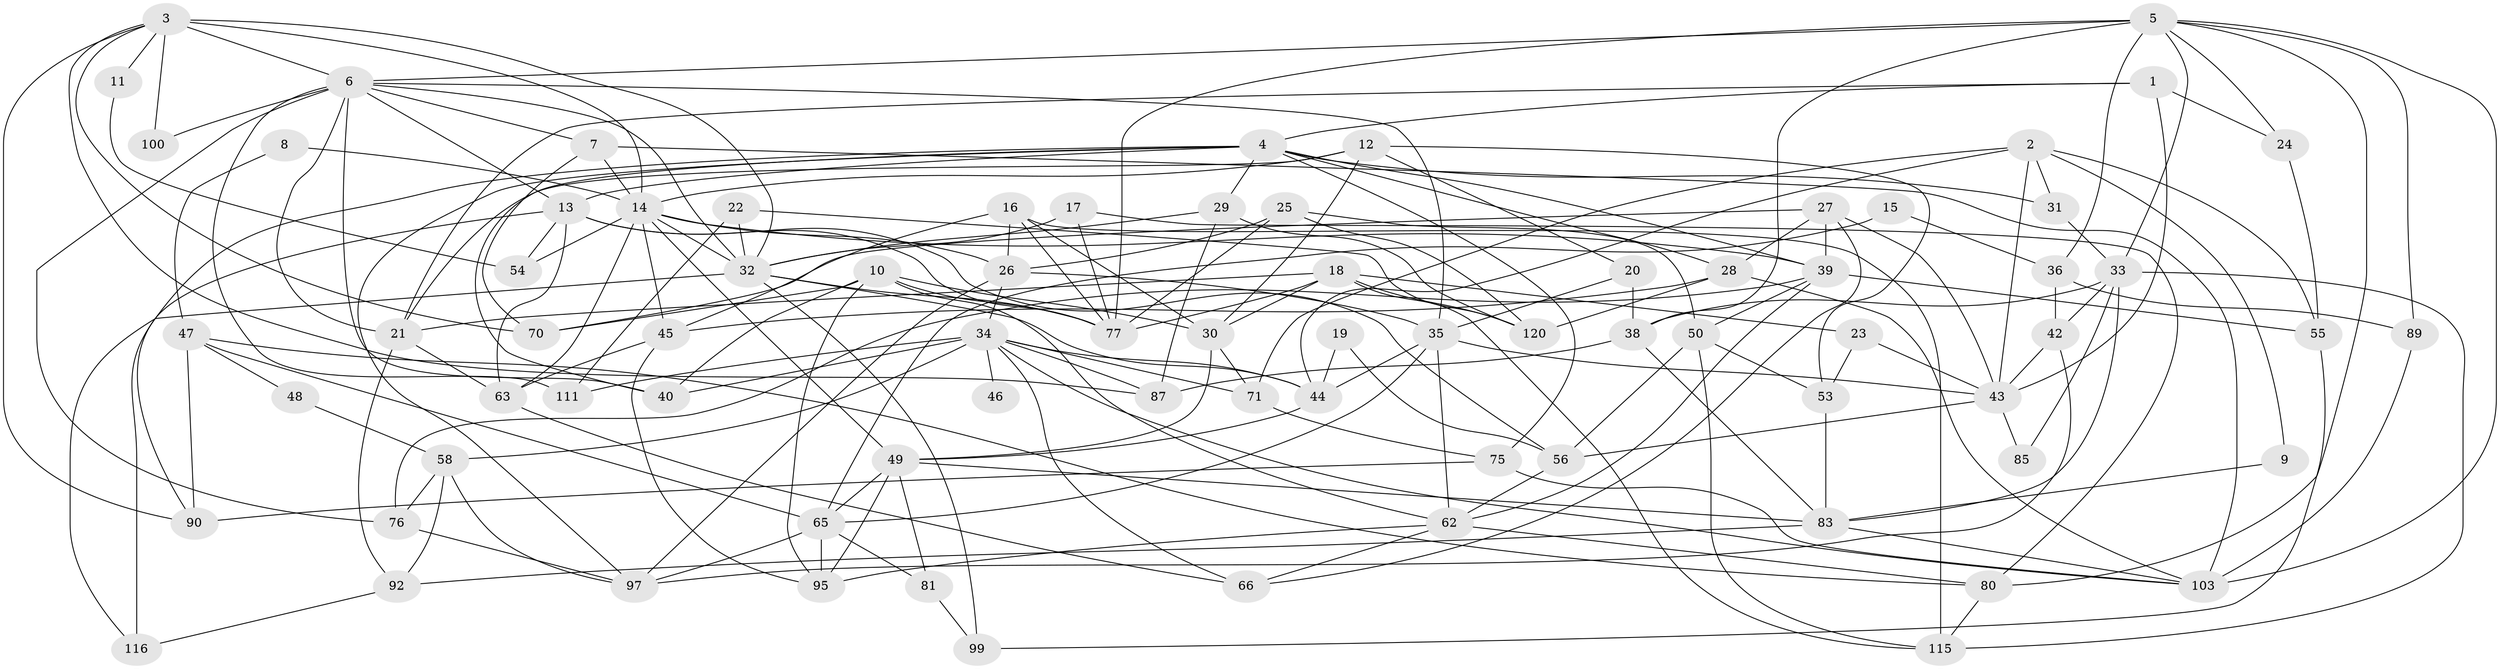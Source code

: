 // original degree distribution, {4: 0.3114754098360656, 6: 0.06557377049180328, 8: 0.02459016393442623, 7: 0.03278688524590164, 2: 0.1557377049180328, 3: 0.22950819672131148, 5: 0.1721311475409836, 9: 0.00819672131147541}
// Generated by graph-tools (version 1.1) at 2025/11/02/27/25 16:11:19]
// undirected, 79 vertices, 196 edges
graph export_dot {
graph [start="1"]
  node [color=gray90,style=filled];
  1;
  2 [super="+37"];
  3 [super="+105"];
  4 [super="+69"];
  5 [super="+41"];
  6 [super="+59"];
  7;
  8;
  9;
  10 [super="+61"];
  11;
  12 [super="+73"];
  13 [super="+64"];
  14 [super="+107"];
  15;
  16 [super="+60"];
  17;
  18 [super="+96"];
  19;
  20;
  21 [super="+52"];
  22 [super="+110"];
  23 [super="+72"];
  24;
  25;
  26 [super="+88"];
  27;
  28 [super="+112"];
  29 [super="+57"];
  30 [super="+101"];
  31;
  32 [super="+51"];
  33 [super="+121"];
  34 [super="+108"];
  35 [super="+82"];
  36;
  38 [super="+91"];
  39 [super="+86"];
  40;
  42;
  43 [super="+106"];
  44 [super="+68"];
  45 [super="+79"];
  46;
  47 [super="+74"];
  48;
  49 [super="+78"];
  50 [super="+104"];
  53;
  54;
  55 [super="+102"];
  56 [super="+118"];
  58 [super="+67"];
  62 [super="+119"];
  63;
  65 [super="+98"];
  66;
  70 [super="+113"];
  71;
  75 [super="+84"];
  76;
  77 [super="+114"];
  80 [super="+94"];
  81;
  83 [super="+93"];
  85;
  87;
  89;
  90;
  92 [super="+117"];
  95 [super="+122"];
  97;
  99;
  100;
  103 [super="+109"];
  111;
  115;
  116;
  120;
  1 -- 43;
  1 -- 24;
  1 -- 4;
  1 -- 21;
  2 -- 71;
  2 -- 43;
  2 -- 44;
  2 -- 9;
  2 -- 55;
  2 -- 31;
  3 -- 87;
  3 -- 6 [weight=2];
  3 -- 11;
  3 -- 14;
  3 -- 70;
  3 -- 32;
  3 -- 100;
  3 -- 90;
  4 -- 39;
  4 -- 28;
  4 -- 31;
  4 -- 97;
  4 -- 116;
  4 -- 75;
  4 -- 29;
  4 -- 40;
  4 -- 13;
  5 -- 89;
  5 -- 24;
  5 -- 36;
  5 -- 38;
  5 -- 80;
  5 -- 6;
  5 -- 103;
  5 -- 77 [weight=2];
  5 -- 33;
  6 -- 7;
  6 -- 76;
  6 -- 100;
  6 -- 35;
  6 -- 21;
  6 -- 40;
  6 -- 13;
  6 -- 111;
  6 -- 32;
  7 -- 14;
  7 -- 70;
  7 -- 103;
  8 -- 14;
  8 -- 47;
  9 -- 83;
  10 -- 77;
  10 -- 95;
  10 -- 30;
  10 -- 40;
  10 -- 62;
  10 -- 70;
  11 -- 54;
  12 -- 14;
  12 -- 21;
  12 -- 53;
  12 -- 20;
  12 -- 30;
  13 -- 54;
  13 -- 63;
  13 -- 56;
  13 -- 90;
  13 -- 77;
  14 -- 49;
  14 -- 32;
  14 -- 39;
  14 -- 54;
  14 -- 63;
  14 -- 26;
  14 -- 45;
  15 -- 36;
  15 -- 65;
  16 -- 115;
  16 -- 26;
  16 -- 30;
  16 -- 45;
  16 -- 77;
  17 -- 77;
  17 -- 80;
  17 -- 32;
  18 -- 115;
  18 -- 120;
  18 -- 23;
  18 -- 77;
  18 -- 30;
  18 -- 21;
  19 -- 44;
  19 -- 56;
  20 -- 35;
  20 -- 38;
  21 -- 63;
  21 -- 92;
  22 -- 32;
  22 -- 120;
  22 -- 111;
  23 -- 53;
  23 -- 43;
  24 -- 55;
  25 -- 26;
  25 -- 120;
  25 -- 77;
  25 -- 50;
  26 -- 97;
  26 -- 35;
  26 -- 34;
  27 -- 66;
  27 -- 28;
  27 -- 39;
  27 -- 43;
  27 -- 70;
  28 -- 45;
  28 -- 120;
  28 -- 103;
  29 -- 120;
  29 -- 87;
  29 -- 32;
  30 -- 49;
  30 -- 71;
  31 -- 33;
  32 -- 99;
  32 -- 116;
  32 -- 44;
  32 -- 77;
  33 -- 83;
  33 -- 42;
  33 -- 85;
  33 -- 115;
  33 -- 38;
  34 -- 40;
  34 -- 44;
  34 -- 46 [weight=2];
  34 -- 66;
  34 -- 111;
  34 -- 58;
  34 -- 87;
  34 -- 71;
  34 -- 103;
  35 -- 65;
  35 -- 43;
  35 -- 44;
  35 -- 62;
  36 -- 42;
  36 -- 89;
  38 -- 87;
  38 -- 83;
  39 -- 76;
  39 -- 55;
  39 -- 50;
  39 -- 62;
  42 -- 97;
  42 -- 43;
  43 -- 85;
  43 -- 56;
  44 -- 49;
  45 -- 95;
  45 -- 63;
  47 -- 80;
  47 -- 48;
  47 -- 90;
  47 -- 65;
  48 -- 58;
  49 -- 83;
  49 -- 65;
  49 -- 81;
  49 -- 95;
  50 -- 115;
  50 -- 56;
  50 -- 53;
  53 -- 83;
  55 -- 99;
  56 -- 62;
  58 -- 76;
  58 -- 92;
  58 -- 97;
  62 -- 66;
  62 -- 95;
  62 -- 80;
  63 -- 66;
  65 -- 97;
  65 -- 81;
  65 -- 95;
  71 -- 75;
  75 -- 90;
  75 -- 103;
  76 -- 97;
  80 -- 115;
  81 -- 99;
  83 -- 103;
  83 -- 92;
  89 -- 103;
  92 -- 116;
}
